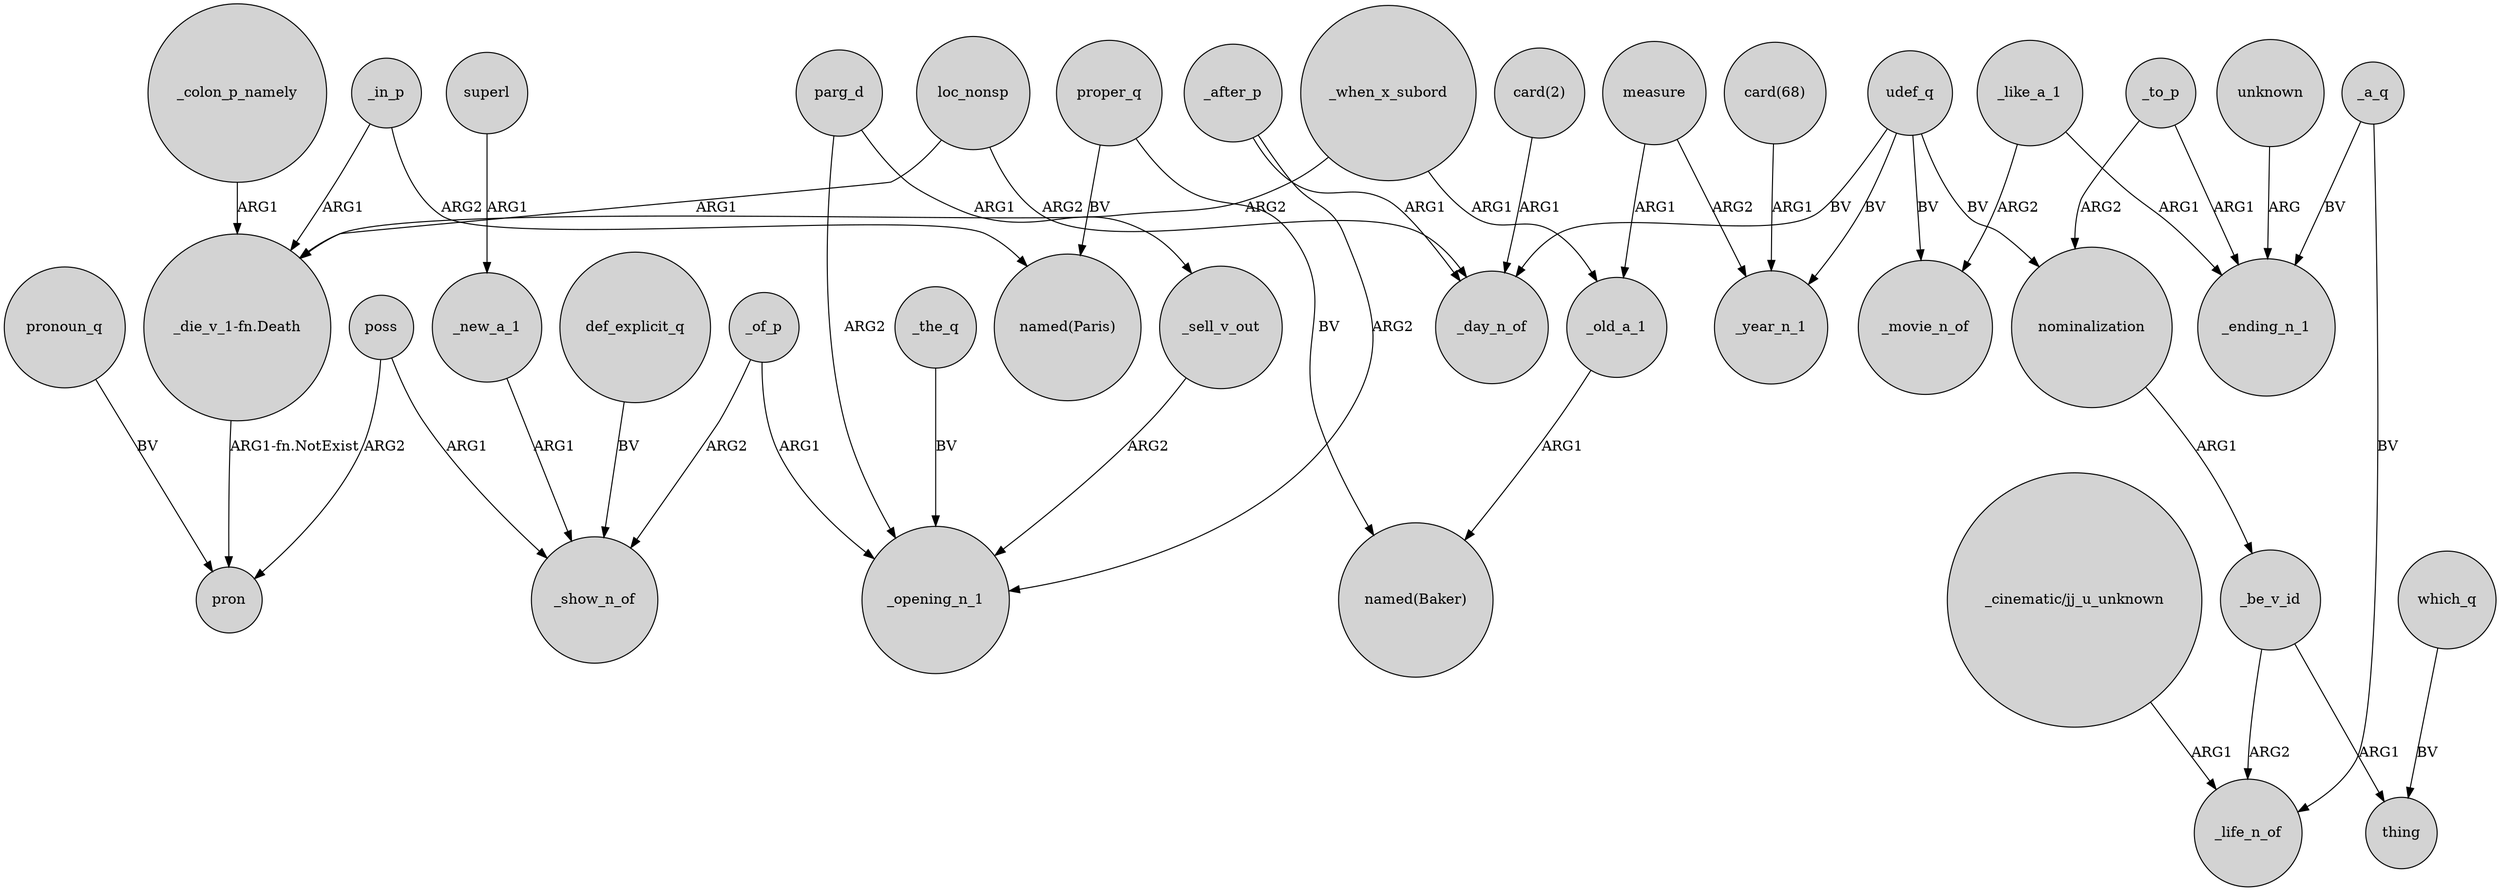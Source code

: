digraph {
	node [shape=circle style=filled]
	"_die_v_1-fn.Death" -> pron [label="ARG1-fn.NotExist"]
	"card(2)" -> _day_n_of [label=ARG1]
	loc_nonsp -> "_die_v_1-fn.Death" [label=ARG1]
	_colon_p_namely -> "_die_v_1-fn.Death" [label=ARG1]
	poss -> pron [label=ARG2]
	measure -> _year_n_1 [label=ARG2]
	_after_p -> _day_n_of [label=ARG1]
	_new_a_1 -> _show_n_of [label=ARG1]
	_sell_v_out -> _opening_n_1 [label=ARG2]
	_when_x_subord -> _old_a_1 [label=ARG1]
	superl -> _new_a_1 [label=ARG1]
	udef_q -> _day_n_of [label=BV]
	_of_p -> _opening_n_1 [label=ARG1]
	unknown -> _ending_n_1 [label=ARG]
	"card(68)" -> _year_n_1 [label=ARG1]
	_the_q -> _opening_n_1 [label=BV]
	_after_p -> _opening_n_1 [label=ARG2]
	_in_p -> "_die_v_1-fn.Death" [label=ARG1]
	measure -> _old_a_1 [label=ARG1]
	def_explicit_q -> _show_n_of [label=BV]
	_when_x_subord -> "_die_v_1-fn.Death" [label=ARG2]
	proper_q -> "named(Baker)" [label=BV]
	pronoun_q -> pron [label=BV]
	_be_v_id -> _life_n_of [label=ARG2]
	_like_a_1 -> _movie_n_of [label=ARG2]
	_like_a_1 -> _ending_n_1 [label=ARG1]
	poss -> _show_n_of [label=ARG1]
	_to_p -> nominalization [label=ARG2]
	_of_p -> _show_n_of [label=ARG2]
	nominalization -> _be_v_id [label=ARG1]
	_be_v_id -> thing [label=ARG1]
	proper_q -> "named(Paris)" [label=BV]
	udef_q -> nominalization [label=BV]
	_a_q -> _life_n_of [label=BV]
	loc_nonsp -> _day_n_of [label=ARG2]
	_old_a_1 -> "named(Baker)" [label=ARG1]
	parg_d -> _sell_v_out [label=ARG1]
	udef_q -> _year_n_1 [label=BV]
	_in_p -> "named(Paris)" [label=ARG2]
	_to_p -> _ending_n_1 [label=ARG1]
	parg_d -> _opening_n_1 [label=ARG2]
	_a_q -> _ending_n_1 [label=BV]
	"_cinematic/jj_u_unknown" -> _life_n_of [label=ARG1]
	udef_q -> _movie_n_of [label=BV]
	which_q -> thing [label=BV]
}
